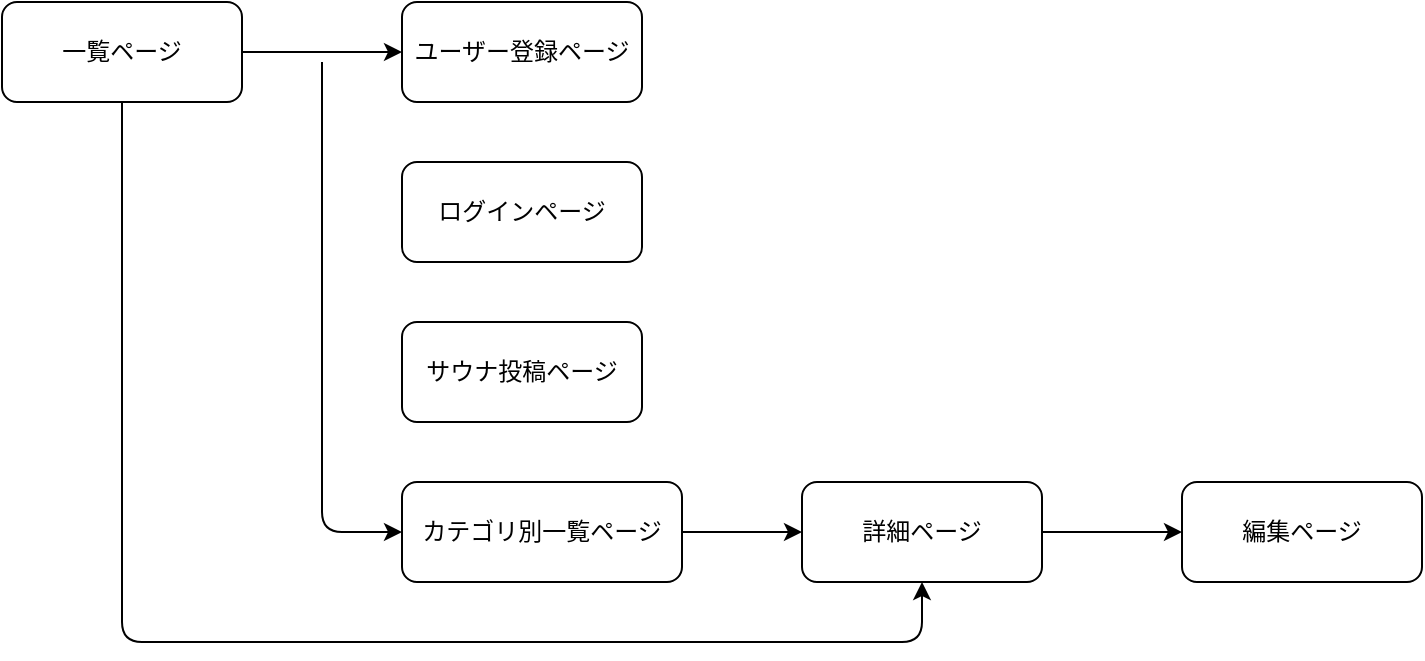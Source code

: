<mxfile>
    <diagram id="rRrkqBgu79NtzDDNYYoO" name="ページ1">
        <mxGraphModel dx="608" dy="680" grid="1" gridSize="10" guides="1" tooltips="1" connect="1" arrows="1" fold="1" page="1" pageScale="1" pageWidth="827" pageHeight="1169" math="0" shadow="0">
            <root>
                <mxCell id="0"/>
                <mxCell id="1" parent="0"/>
                <mxCell id="12" style="edgeStyle=none;html=1;exitX=1;exitY=0.5;exitDx=0;exitDy=0;entryX=0;entryY=0.5;entryDx=0;entryDy=0;" edge="1" parent="1" source="2" target="4">
                    <mxGeometry relative="1" as="geometry">
                        <Array as="points">
                            <mxPoint x="200" y="65"/>
                        </Array>
                    </mxGeometry>
                </mxCell>
                <mxCell id="14" style="edgeStyle=none;html=1;exitX=0.5;exitY=1;exitDx=0;exitDy=0;entryX=0.5;entryY=1;entryDx=0;entryDy=0;" edge="1" parent="1" source="2" target="7">
                    <mxGeometry relative="1" as="geometry">
                        <Array as="points">
                            <mxPoint x="100" y="360"/>
                            <mxPoint x="500" y="360"/>
                        </Array>
                    </mxGeometry>
                </mxCell>
                <mxCell id="2" value="一覧ページ" style="rounded=1;whiteSpace=wrap;html=1;" vertex="1" parent="1">
                    <mxGeometry x="40" y="40" width="120" height="50" as="geometry"/>
                </mxCell>
                <mxCell id="4" value="ユーザー登録ページ" style="rounded=1;whiteSpace=wrap;html=1;" vertex="1" parent="1">
                    <mxGeometry x="240" y="40" width="120" height="50" as="geometry"/>
                </mxCell>
                <mxCell id="5" value="サウナ投稿ページ" style="rounded=1;whiteSpace=wrap;html=1;" vertex="1" parent="1">
                    <mxGeometry x="240" y="200" width="120" height="50" as="geometry"/>
                </mxCell>
                <mxCell id="6" value="編集ページ" style="rounded=1;whiteSpace=wrap;html=1;" vertex="1" parent="1">
                    <mxGeometry x="630" y="280" width="120" height="50" as="geometry"/>
                </mxCell>
                <mxCell id="15" style="edgeStyle=none;html=1;exitX=1;exitY=0.5;exitDx=0;exitDy=0;entryX=0;entryY=0.5;entryDx=0;entryDy=0;" edge="1" parent="1" source="7" target="6">
                    <mxGeometry relative="1" as="geometry"/>
                </mxCell>
                <mxCell id="7" value="詳細ページ" style="rounded=1;whiteSpace=wrap;html=1;" vertex="1" parent="1">
                    <mxGeometry x="440" y="280" width="120" height="50" as="geometry"/>
                </mxCell>
                <mxCell id="13" style="edgeStyle=none;html=1;exitX=1;exitY=0.5;exitDx=0;exitDy=0;entryX=0;entryY=0.5;entryDx=0;entryDy=0;" edge="1" parent="1" source="8" target="7">
                    <mxGeometry relative="1" as="geometry"/>
                </mxCell>
                <mxCell id="8" value="カテゴリ別一覧ページ" style="rounded=1;whiteSpace=wrap;html=1;" vertex="1" parent="1">
                    <mxGeometry x="240" y="280" width="140" height="50" as="geometry"/>
                </mxCell>
                <mxCell id="9" value="ログインページ" style="rounded=1;whiteSpace=wrap;html=1;" vertex="1" parent="1">
                    <mxGeometry x="240" y="120" width="120" height="50" as="geometry"/>
                </mxCell>
                <mxCell id="11" value="" style="endArrow=classic;html=1;entryX=0;entryY=0.5;entryDx=0;entryDy=0;" edge="1" parent="1" target="8">
                    <mxGeometry width="50" height="50" relative="1" as="geometry">
                        <mxPoint x="200" y="70" as="sourcePoint"/>
                        <mxPoint x="340" y="270" as="targetPoint"/>
                        <Array as="points">
                            <mxPoint x="200" y="305"/>
                        </Array>
                    </mxGeometry>
                </mxCell>
            </root>
        </mxGraphModel>
    </diagram>
</mxfile>
